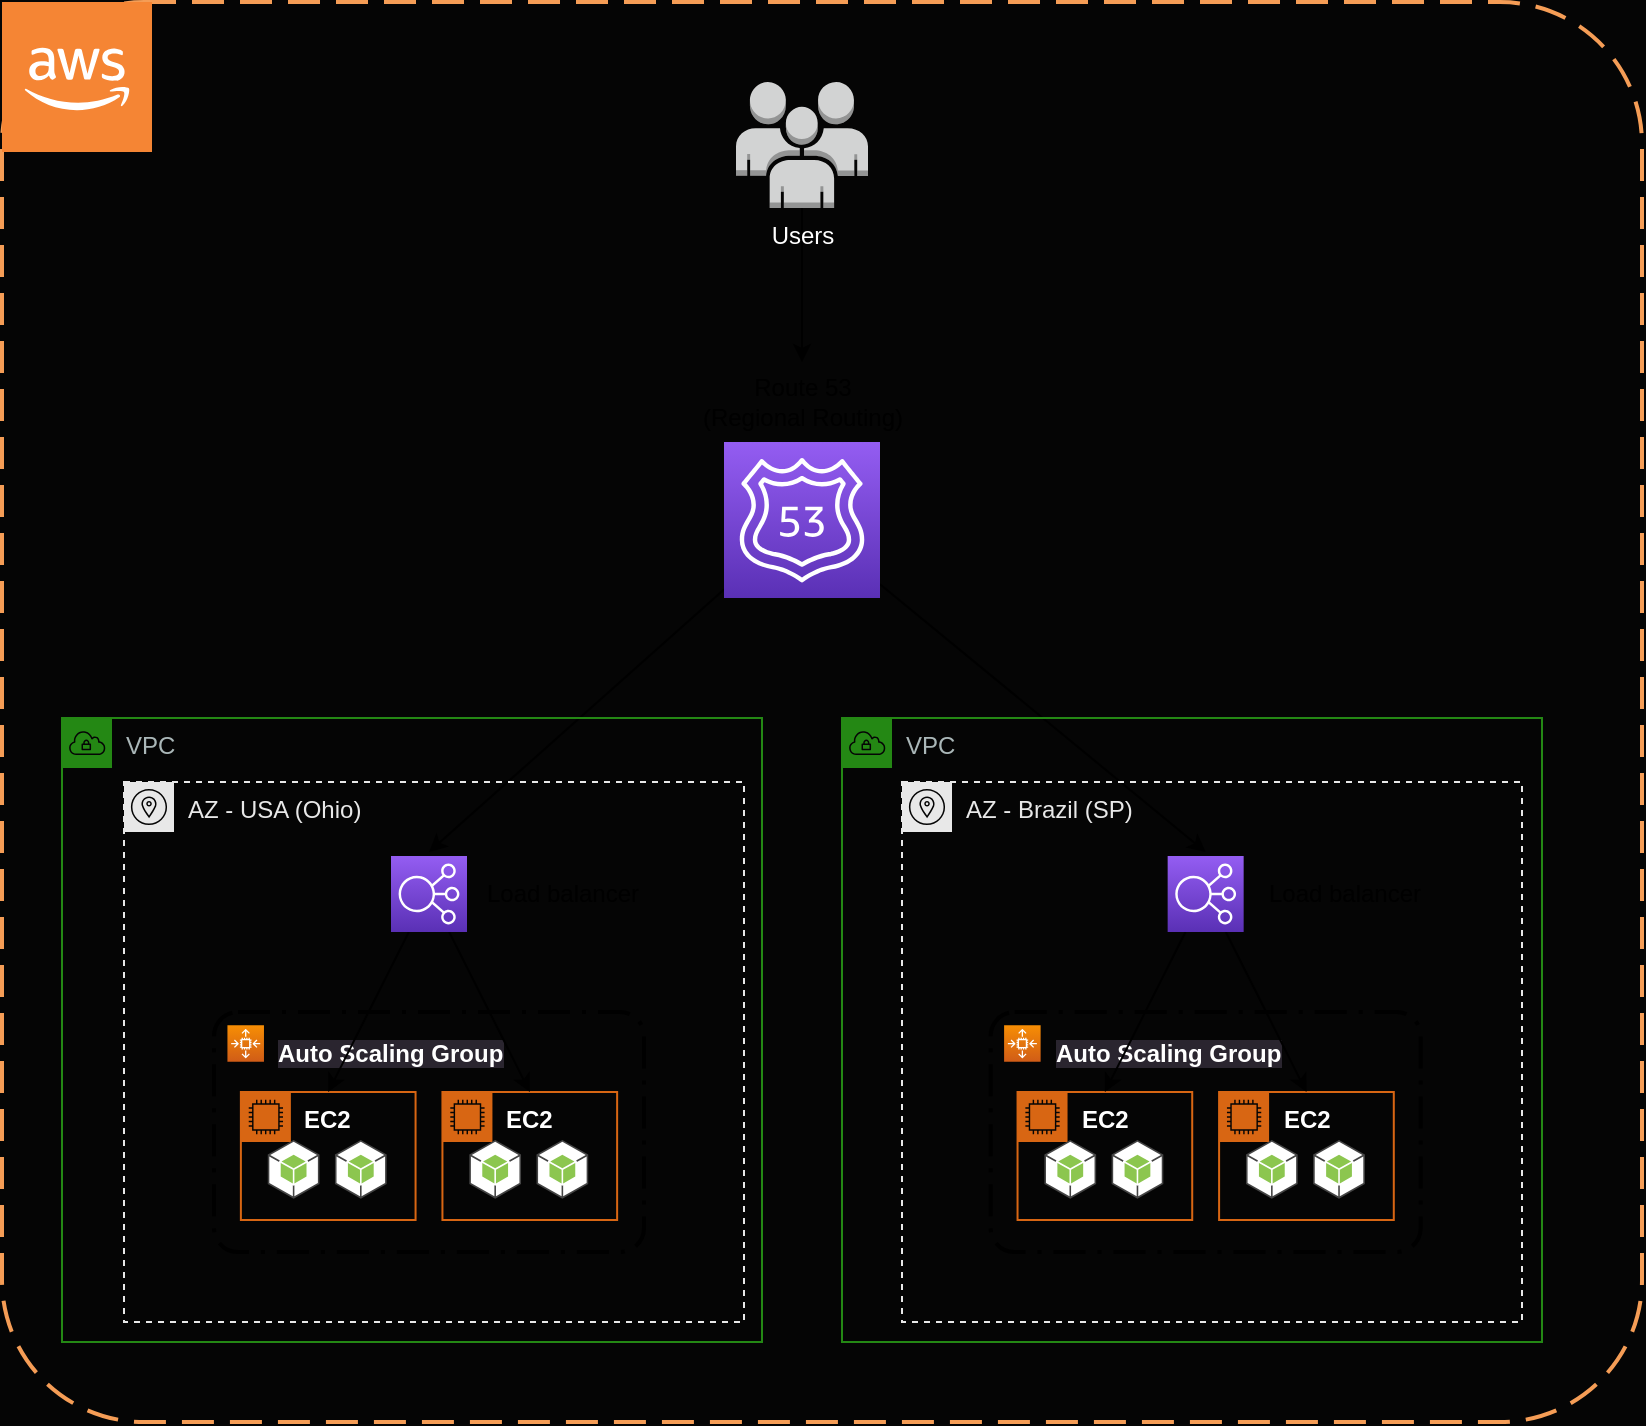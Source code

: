 <mxfile>
    <diagram id="tU967bUZyqu-3sGDfEwG" name="Page-1">
        <mxGraphModel dx="1047" dy="750" grid="0" gridSize="10" guides="1" tooltips="1" connect="1" arrows="1" fold="1" page="1" pageScale="1" pageWidth="1100" pageHeight="850" background="#050505" math="0" shadow="0">
            <root>
                <mxCell id="0"/>
                <mxCell id="1" parent="0"/>
                <mxCell id="159" style="edgeStyle=none;html=1;entryX=0.5;entryY=0;entryDx=0;entryDy=0;entryPerimeter=0;" parent="1" source="3" edge="1">
                    <mxGeometry relative="1" as="geometry">
                        <mxPoint x="363.505" y="505" as="targetPoint"/>
                    </mxGeometry>
                </mxCell>
                <mxCell id="160" style="edgeStyle=none;html=1;entryX=0.5;entryY=0;entryDx=0;entryDy=0;entryPerimeter=0;" parent="1" source="3" edge="1">
                    <mxGeometry relative="1" as="geometry">
                        <mxPoint x="751.835" y="505" as="targetPoint"/>
                    </mxGeometry>
                </mxCell>
                <mxCell id="3" value="" style="sketch=0;points=[[0,0,0],[0.25,0,0],[0.5,0,0],[0.75,0,0],[1,0,0],[0,1,0],[0.25,1,0],[0.5,1,0],[0.75,1,0],[1,1,0],[0,0.25,0],[0,0.5,0],[0,0.75,0],[1,0.25,0],[1,0.5,0],[1,0.75,0]];outlineConnect=0;fontColor=#232F3E;gradientColor=#945DF2;gradientDirection=north;fillColor=#5A30B5;strokeColor=#ffffff;dashed=0;verticalLabelPosition=bottom;verticalAlign=top;align=center;html=1;fontSize=12;fontStyle=0;aspect=fixed;shape=mxgraph.aws4.resourceIcon;resIcon=mxgraph.aws4.route_53;" parent="1" vertex="1">
                    <mxGeometry x="511" y="300" width="78" height="78" as="geometry"/>
                </mxCell>
                <mxCell id="161" style="edgeStyle=none;html=1;" parent="1" source="76" target="112" edge="1">
                    <mxGeometry relative="1" as="geometry"/>
                </mxCell>
                <mxCell id="76" value="Users" style="outlineConnect=0;dashed=0;verticalLabelPosition=bottom;verticalAlign=top;align=center;html=1;shape=mxgraph.aws3.users;fillColor=#D2D3D3;gradientColor=none;fontSize=12;fontColor=#FFFFFF;" parent="1" vertex="1">
                    <mxGeometry x="517" y="120" width="66" height="63" as="geometry"/>
                </mxCell>
                <mxCell id="112" value="Route 53&lt;br&gt;(Regional Routing)" style="text;html=1;align=center;verticalAlign=middle;resizable=0;points=[];autosize=1;strokeColor=none;fillColor=none;fontSize=12;" parent="1" vertex="1">
                    <mxGeometry x="490" y="260" width="120" height="40" as="geometry"/>
                </mxCell>
                <mxCell id="143" value="" style="group" parent="1" vertex="1" connectable="0">
                    <mxGeometry x="211" y="470" width="310" height="270" as="geometry"/>
                </mxCell>
                <mxCell id="113" value="AZ - USA (Ohio)" style="sketch=0;outlineConnect=0;gradientColor=none;html=1;whiteSpace=wrap;fontSize=12;fontStyle=0;shape=mxgraph.aws4.group;grIcon=mxgraph.aws4.group_availability_zone;strokeColor=#E8E8E8;fillColor=none;verticalAlign=top;align=left;spacingLeft=30;fontColor=#E8E8E8;dashed=1;" parent="143" vertex="1">
                    <mxGeometry width="310" height="270" as="geometry"/>
                </mxCell>
                <mxCell id="22" value="" style="group" parent="143" vertex="1" connectable="0">
                    <mxGeometry x="45" y="115" width="215" height="120" as="geometry"/>
                </mxCell>
                <mxCell id="23" value="" style="rounded=1;arcSize=10;dashed=1;fillColor=none;gradientColor=none;dashPattern=8 3 1 3;strokeWidth=2;" parent="22" vertex="1">
                    <mxGeometry width="215" height="120" as="geometry"/>
                </mxCell>
                <mxCell id="24" value="" style="sketch=0;points=[[0,0,0],[0.25,0,0],[0.5,0,0],[0.75,0,0],[1,0,0],[0,1,0],[0.25,1,0],[0.5,1,0],[0.75,1,0],[1,1,0],[0,0.25,0],[0,0.5,0],[0,0.75,0],[1,0.25,0],[1,0.5,0],[1,0.75,0]];outlineConnect=0;fontColor=#232F3E;gradientColor=#F78E04;gradientDirection=north;fillColor=#D05C17;strokeColor=#ffffff;dashed=0;verticalLabelPosition=bottom;verticalAlign=top;align=center;html=1;fontSize=12;fontStyle=0;aspect=fixed;shape=mxgraph.aws4.resourceIcon;resIcon=mxgraph.aws4.auto_scaling2;" parent="22" vertex="1">
                    <mxGeometry x="6.719" y="6.667" width="18.268" height="18.268" as="geometry"/>
                </mxCell>
                <mxCell id="25" value="&lt;font color=&quot;#ffffff&quot; style=&quot;font-size: 12px;&quot;&gt;&lt;b style=&quot;&quot;&gt;EC2&lt;/b&gt;&lt;/font&gt;" style="points=[[0,0],[0.25,0],[0.5,0],[0.75,0],[1,0],[1,0.25],[1,0.5],[1,0.75],[1,1],[0.75,1],[0.5,1],[0.25,1],[0,1],[0,0.75],[0,0.5],[0,0.25]];outlineConnect=0;gradientColor=none;html=1;whiteSpace=wrap;fontSize=12;fontStyle=0;container=1;pointerEvents=0;collapsible=0;recursiveResize=0;shape=mxgraph.aws4.group;grIcon=mxgraph.aws4.group_ec2_instance_contents;strokeColor=#D86613;fillColor=none;verticalAlign=top;align=left;spacingLeft=30;fontColor=#D86613;dashed=0;" parent="22" vertex="1">
                    <mxGeometry x="13.438" y="40.0" width="87.344" height="64.0" as="geometry"/>
                </mxCell>
                <mxCell id="26" value="" style="outlineConnect=0;dashed=0;verticalLabelPosition=bottom;verticalAlign=top;align=center;html=1;shape=mxgraph.aws3.android;fillColor=#8CC64F;gradientColor=none;" parent="25" vertex="1">
                    <mxGeometry x="13.438" y="24.0" width="25.867" height="29.333" as="geometry"/>
                </mxCell>
                <mxCell id="27" value="" style="outlineConnect=0;dashed=0;verticalLabelPosition=bottom;verticalAlign=top;align=center;html=1;shape=mxgraph.aws3.android;fillColor=#8CC64F;gradientColor=none;" parent="25" vertex="1">
                    <mxGeometry x="47.031" y="24.0" width="25.867" height="29.333" as="geometry"/>
                </mxCell>
                <mxCell id="28" value="&lt;font color=&quot;#ffffff&quot;&gt;&lt;b&gt;EC2&lt;/b&gt;&lt;/font&gt;" style="points=[[0,0],[0.25,0],[0.5,0],[0.75,0],[1,0],[1,0.25],[1,0.5],[1,0.75],[1,1],[0.75,1],[0.5,1],[0.25,1],[0,1],[0,0.75],[0,0.5],[0,0.25]];outlineConnect=0;gradientColor=none;html=1;whiteSpace=wrap;fontSize=12;fontStyle=0;container=1;pointerEvents=0;collapsible=0;recursiveResize=0;shape=mxgraph.aws4.group;grIcon=mxgraph.aws4.group_ec2_instance_contents;strokeColor=#D86613;fillColor=none;verticalAlign=top;align=left;spacingLeft=30;fontColor=#D86613;dashed=0;" parent="22" vertex="1">
                    <mxGeometry x="114.219" y="40.0" width="87.344" height="64.0" as="geometry"/>
                </mxCell>
                <mxCell id="29" value="" style="outlineConnect=0;dashed=0;verticalLabelPosition=bottom;verticalAlign=top;align=center;html=1;shape=mxgraph.aws3.android;fillColor=#8CC64F;gradientColor=none;" parent="28" vertex="1">
                    <mxGeometry x="13.438" y="24.0" width="25.867" height="29.333" as="geometry"/>
                </mxCell>
                <mxCell id="30" value="" style="outlineConnect=0;dashed=0;verticalLabelPosition=bottom;verticalAlign=top;align=center;html=1;shape=mxgraph.aws3.android;fillColor=#8CC64F;gradientColor=none;" parent="28" vertex="1">
                    <mxGeometry x="47.031" y="24.0" width="25.867" height="29.333" as="geometry"/>
                </mxCell>
                <mxCell id="31" value="&lt;b style=&quot;border-color: rgb(0, 0, 0); color: rgb(255, 255, 255); font-family: Helvetica; font-style: normal; font-variant-ligatures: normal; font-variant-caps: normal; letter-spacing: normal; orphans: 2; text-align: left; text-indent: 0px; text-transform: none; widows: 2; word-spacing: 0px; -webkit-text-stroke-width: 0px; background-color: rgb(42, 37, 47); text-decoration-thickness: initial; text-decoration-style: initial; text-decoration-color: initial;&quot;&gt;&lt;font style=&quot;font-size: 12px;&quot;&gt;Auto Scaling Group&lt;/font&gt;&lt;/b&gt;" style="text;whiteSpace=wrap;html=1;fontSize=12;fontColor=#33333;" parent="22" vertex="1">
                    <mxGeometry x="30.234" y="6.667" width="134.375" height="20.0" as="geometry"/>
                </mxCell>
                <mxCell id="56" style="edgeStyle=none;html=1;fontSize=12;entryX=0.5;entryY=0;entryDx=0;entryDy=0;" parent="143" target="25" edge="1">
                    <mxGeometry relative="1" as="geometry">
                        <mxPoint x="142.426" y="75" as="sourcePoint"/>
                    </mxGeometry>
                </mxCell>
                <mxCell id="57" style="edgeStyle=none;html=1;entryX=0.5;entryY=0;entryDx=0;entryDy=0;fontSize=12;" parent="143" target="28" edge="1">
                    <mxGeometry relative="1" as="geometry">
                        <mxPoint x="162.582" y="75" as="sourcePoint"/>
                    </mxGeometry>
                </mxCell>
                <mxCell id="167" value="" style="sketch=0;points=[[0,0,0],[0.25,0,0],[0.5,0,0],[0.75,0,0],[1,0,0],[0,1,0],[0.25,1,0],[0.5,1,0],[0.75,1,0],[1,1,0],[0,0.25,0],[0,0.5,0],[0,0.75,0],[1,0.25,0],[1,0.5,0],[1,0.75,0]];outlineConnect=0;fontColor=#232F3E;gradientColor=#945DF2;gradientDirection=north;fillColor=#5A30B5;strokeColor=#ffffff;dashed=0;verticalLabelPosition=bottom;verticalAlign=top;align=center;html=1;fontSize=12;fontStyle=0;aspect=fixed;shape=mxgraph.aws4.resourceIcon;resIcon=mxgraph.aws4.elastic_load_balancing;" vertex="1" parent="143">
                    <mxGeometry x="133.5" y="37" width="38" height="38" as="geometry"/>
                </mxCell>
                <mxCell id="170" value="Load balancer" style="text;html=1;align=center;verticalAlign=middle;resizable=0;points=[];autosize=1;strokeColor=none;fillColor=none;fontSize=12;" vertex="1" parent="143">
                    <mxGeometry x="169" y="41" width="100" height="30" as="geometry"/>
                </mxCell>
                <mxCell id="144" value="" style="group" parent="1" vertex="1" connectable="0">
                    <mxGeometry x="600" y="470" width="310" height="270" as="geometry"/>
                </mxCell>
                <mxCell id="114" value="AZ - Brazil (SP)" style="sketch=0;outlineConnect=0;gradientColor=none;html=1;whiteSpace=wrap;fontSize=12;fontStyle=0;shape=mxgraph.aws4.group;grIcon=mxgraph.aws4.group_availability_zone;strokeColor=#E8E8E8;fillColor=none;verticalAlign=top;align=left;spacingLeft=30;fontColor=#E8E8E8;dashed=1;" parent="144" vertex="1">
                    <mxGeometry width="310" height="270" as="geometry"/>
                </mxCell>
                <mxCell id="97" value="" style="group" parent="144" vertex="1" connectable="0">
                    <mxGeometry x="44.33" y="115" width="215" height="120" as="geometry"/>
                </mxCell>
                <mxCell id="98" value="" style="rounded=1;arcSize=10;dashed=1;fillColor=none;gradientColor=none;dashPattern=8 3 1 3;strokeWidth=2;" parent="97" vertex="1">
                    <mxGeometry width="215" height="120" as="geometry"/>
                </mxCell>
                <mxCell id="99" value="" style="sketch=0;points=[[0,0,0],[0.25,0,0],[0.5,0,0],[0.75,0,0],[1,0,0],[0,1,0],[0.25,1,0],[0.5,1,0],[0.75,1,0],[1,1,0],[0,0.25,0],[0,0.5,0],[0,0.75,0],[1,0.25,0],[1,0.5,0],[1,0.75,0]];outlineConnect=0;fontColor=#232F3E;gradientColor=#F78E04;gradientDirection=north;fillColor=#D05C17;strokeColor=#ffffff;dashed=0;verticalLabelPosition=bottom;verticalAlign=top;align=center;html=1;fontSize=12;fontStyle=0;aspect=fixed;shape=mxgraph.aws4.resourceIcon;resIcon=mxgraph.aws4.auto_scaling2;" parent="97" vertex="1">
                    <mxGeometry x="6.719" y="6.667" width="18.268" height="18.268" as="geometry"/>
                </mxCell>
                <mxCell id="100" value="&lt;font color=&quot;#ffffff&quot; style=&quot;font-size: 12px;&quot;&gt;&lt;b style=&quot;&quot;&gt;EC2&lt;/b&gt;&lt;/font&gt;" style="points=[[0,0],[0.25,0],[0.5,0],[0.75,0],[1,0],[1,0.25],[1,0.5],[1,0.75],[1,1],[0.75,1],[0.5,1],[0.25,1],[0,1],[0,0.75],[0,0.5],[0,0.25]];outlineConnect=0;gradientColor=none;html=1;whiteSpace=wrap;fontSize=12;fontStyle=0;container=1;pointerEvents=0;collapsible=0;recursiveResize=0;shape=mxgraph.aws4.group;grIcon=mxgraph.aws4.group_ec2_instance_contents;strokeColor=#D86613;fillColor=none;verticalAlign=top;align=left;spacingLeft=30;fontColor=#D86613;dashed=0;" parent="97" vertex="1">
                    <mxGeometry x="13.438" y="40.0" width="87.344" height="64.0" as="geometry"/>
                </mxCell>
                <mxCell id="101" value="" style="outlineConnect=0;dashed=0;verticalLabelPosition=bottom;verticalAlign=top;align=center;html=1;shape=mxgraph.aws3.android;fillColor=#8CC64F;gradientColor=none;" parent="100" vertex="1">
                    <mxGeometry x="13.438" y="24.0" width="25.867" height="29.333" as="geometry"/>
                </mxCell>
                <mxCell id="102" value="" style="outlineConnect=0;dashed=0;verticalLabelPosition=bottom;verticalAlign=top;align=center;html=1;shape=mxgraph.aws3.android;fillColor=#8CC64F;gradientColor=none;" parent="100" vertex="1">
                    <mxGeometry x="47.031" y="24.0" width="25.867" height="29.333" as="geometry"/>
                </mxCell>
                <mxCell id="103" value="&lt;font color=&quot;#ffffff&quot;&gt;&lt;b&gt;EC2&lt;/b&gt;&lt;/font&gt;" style="points=[[0,0],[0.25,0],[0.5,0],[0.75,0],[1,0],[1,0.25],[1,0.5],[1,0.75],[1,1],[0.75,1],[0.5,1],[0.25,1],[0,1],[0,0.75],[0,0.5],[0,0.25]];outlineConnect=0;gradientColor=none;html=1;whiteSpace=wrap;fontSize=12;fontStyle=0;container=1;pointerEvents=0;collapsible=0;recursiveResize=0;shape=mxgraph.aws4.group;grIcon=mxgraph.aws4.group_ec2_instance_contents;strokeColor=#D86613;fillColor=none;verticalAlign=top;align=left;spacingLeft=30;fontColor=#D86613;dashed=0;" parent="97" vertex="1">
                    <mxGeometry x="114.219" y="40.0" width="87.344" height="64.0" as="geometry"/>
                </mxCell>
                <mxCell id="104" value="" style="outlineConnect=0;dashed=0;verticalLabelPosition=bottom;verticalAlign=top;align=center;html=1;shape=mxgraph.aws3.android;fillColor=#8CC64F;gradientColor=none;" parent="103" vertex="1">
                    <mxGeometry x="13.438" y="24.0" width="25.867" height="29.333" as="geometry"/>
                </mxCell>
                <mxCell id="105" value="" style="outlineConnect=0;dashed=0;verticalLabelPosition=bottom;verticalAlign=top;align=center;html=1;shape=mxgraph.aws3.android;fillColor=#8CC64F;gradientColor=none;" parent="103" vertex="1">
                    <mxGeometry x="47.031" y="24.0" width="25.867" height="29.333" as="geometry"/>
                </mxCell>
                <mxCell id="106" value="&lt;b style=&quot;border-color: rgb(0, 0, 0); color: rgb(255, 255, 255); font-family: Helvetica; font-style: normal; font-variant-ligatures: normal; font-variant-caps: normal; letter-spacing: normal; orphans: 2; text-align: left; text-indent: 0px; text-transform: none; widows: 2; word-spacing: 0px; -webkit-text-stroke-width: 0px; background-color: rgb(42, 37, 47); text-decoration-thickness: initial; text-decoration-style: initial; text-decoration-color: initial;&quot;&gt;&lt;font style=&quot;font-size: 12px;&quot;&gt;Auto Scaling Group&lt;/font&gt;&lt;/b&gt;" style="text;whiteSpace=wrap;html=1;fontSize=12;fontColor=#33333;" parent="97" vertex="1">
                    <mxGeometry x="30.234" y="6.667" width="134.375" height="20.0" as="geometry"/>
                </mxCell>
                <mxCell id="107" style="edgeStyle=none;html=1;fontSize=12;entryX=0.5;entryY=0;entryDx=0;entryDy=0;" parent="144" target="100" edge="1">
                    <mxGeometry relative="1" as="geometry">
                        <mxPoint x="141.756" y="75" as="sourcePoint"/>
                    </mxGeometry>
                </mxCell>
                <mxCell id="108" style="edgeStyle=none;html=1;entryX=0.5;entryY=0;entryDx=0;entryDy=0;fontSize=12;" parent="144" target="103" edge="1">
                    <mxGeometry relative="1" as="geometry">
                        <mxPoint x="161.912" y="75" as="sourcePoint"/>
                    </mxGeometry>
                </mxCell>
                <mxCell id="168" value="" style="sketch=0;points=[[0,0,0],[0.25,0,0],[0.5,0,0],[0.75,0,0],[1,0,0],[0,1,0],[0.25,1,0],[0.5,1,0],[0.75,1,0],[1,1,0],[0,0.25,0],[0,0.5,0],[0,0.75,0],[1,0.25,0],[1,0.5,0],[1,0.75,0]];outlineConnect=0;fontColor=#232F3E;gradientColor=#945DF2;gradientDirection=north;fillColor=#5A30B5;strokeColor=#ffffff;dashed=0;verticalLabelPosition=bottom;verticalAlign=top;align=center;html=1;fontSize=12;fontStyle=0;aspect=fixed;shape=mxgraph.aws4.resourceIcon;resIcon=mxgraph.aws4.elastic_load_balancing;" vertex="1" parent="144">
                    <mxGeometry x="132.83" y="37" width="38" height="38" as="geometry"/>
                </mxCell>
                <mxCell id="171" value="Load balancer" style="text;html=1;align=center;verticalAlign=middle;resizable=0;points=[];autosize=1;strokeColor=none;fillColor=none;fontSize=12;" vertex="1" parent="144">
                    <mxGeometry x="170.83" y="41" width="100" height="30" as="geometry"/>
                </mxCell>
                <mxCell id="162" value="VPC" style="points=[[0,0],[0.25,0],[0.5,0],[0.75,0],[1,0],[1,0.25],[1,0.5],[1,0.75],[1,1],[0.75,1],[0.5,1],[0.25,1],[0,1],[0,0.75],[0,0.5],[0,0.25]];outlineConnect=0;gradientColor=none;html=1;whiteSpace=wrap;fontSize=12;fontStyle=0;container=1;pointerEvents=0;collapsible=0;recursiveResize=0;shape=mxgraph.aws4.group;grIcon=mxgraph.aws4.group_vpc;strokeColor=#248814;fillColor=none;verticalAlign=top;align=left;spacingLeft=30;fontColor=#AAB7B8;dashed=0;" vertex="1" parent="1">
                    <mxGeometry x="180" y="438" width="350" height="312" as="geometry"/>
                </mxCell>
                <mxCell id="163" value="VPC" style="points=[[0,0],[0.25,0],[0.5,0],[0.75,0],[1,0],[1,0.25],[1,0.5],[1,0.75],[1,1],[0.75,1],[0.5,1],[0.25,1],[0,1],[0,0.75],[0,0.5],[0,0.25]];outlineConnect=0;gradientColor=none;html=1;whiteSpace=wrap;fontSize=12;fontStyle=0;container=1;pointerEvents=0;collapsible=0;recursiveResize=0;shape=mxgraph.aws4.group;grIcon=mxgraph.aws4.group_vpc;strokeColor=#248814;fillColor=none;verticalAlign=top;align=left;spacingLeft=30;fontColor=#AAB7B8;dashed=0;" vertex="1" parent="1">
                    <mxGeometry x="570" y="438" width="350" height="312" as="geometry"/>
                </mxCell>
                <mxCell id="172" value="" style="rounded=1;arcSize=10;dashed=1;strokeColor=#F59D56;fillColor=none;gradientColor=none;dashPattern=8 4;strokeWidth=2;" vertex="1" parent="1">
                    <mxGeometry x="150" y="80" width="820" height="710" as="geometry"/>
                </mxCell>
                <mxCell id="173" value="" style="outlineConnect=0;dashed=0;verticalLabelPosition=bottom;verticalAlign=top;align=center;html=1;shape=mxgraph.aws3.cloud_2;fillColor=#F58534;gradientColor=none;strokeColor=#000000;" vertex="1" parent="1">
                    <mxGeometry x="150" y="80" width="75" height="75" as="geometry"/>
                </mxCell>
            </root>
        </mxGraphModel>
    </diagram>
</mxfile>